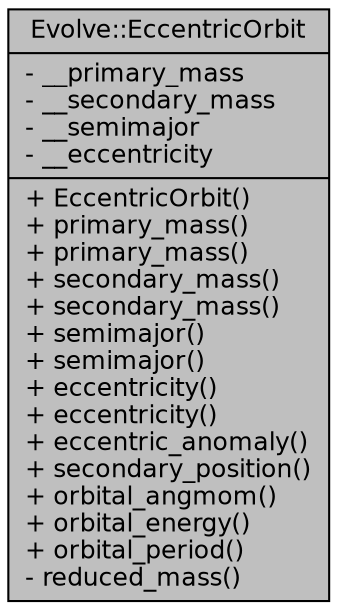 digraph "Evolve::EccentricOrbit"
{
 // INTERACTIVE_SVG=YES
  edge [fontname="Helvetica",fontsize="12",labelfontname="Helvetica",labelfontsize="12"];
  node [fontname="Helvetica",fontsize="12",shape=record];
  Node1 [label="{Evolve::EccentricOrbit\n|- __primary_mass\l- __secondary_mass\l- __semimajor\l- __eccentricity\l|+ EccentricOrbit()\l+ primary_mass()\l+ primary_mass()\l+ secondary_mass()\l+ secondary_mass()\l+ semimajor()\l+ semimajor()\l+ eccentricity()\l+ eccentricity()\l+ eccentric_anomaly()\l+ secondary_position()\l+ orbital_angmom()\l+ orbital_energy()\l+ orbital_period()\l- reduced_mass()\l}",height=0.2,width=0.4,color="black", fillcolor="grey75", style="filled", fontcolor="black"];
}
